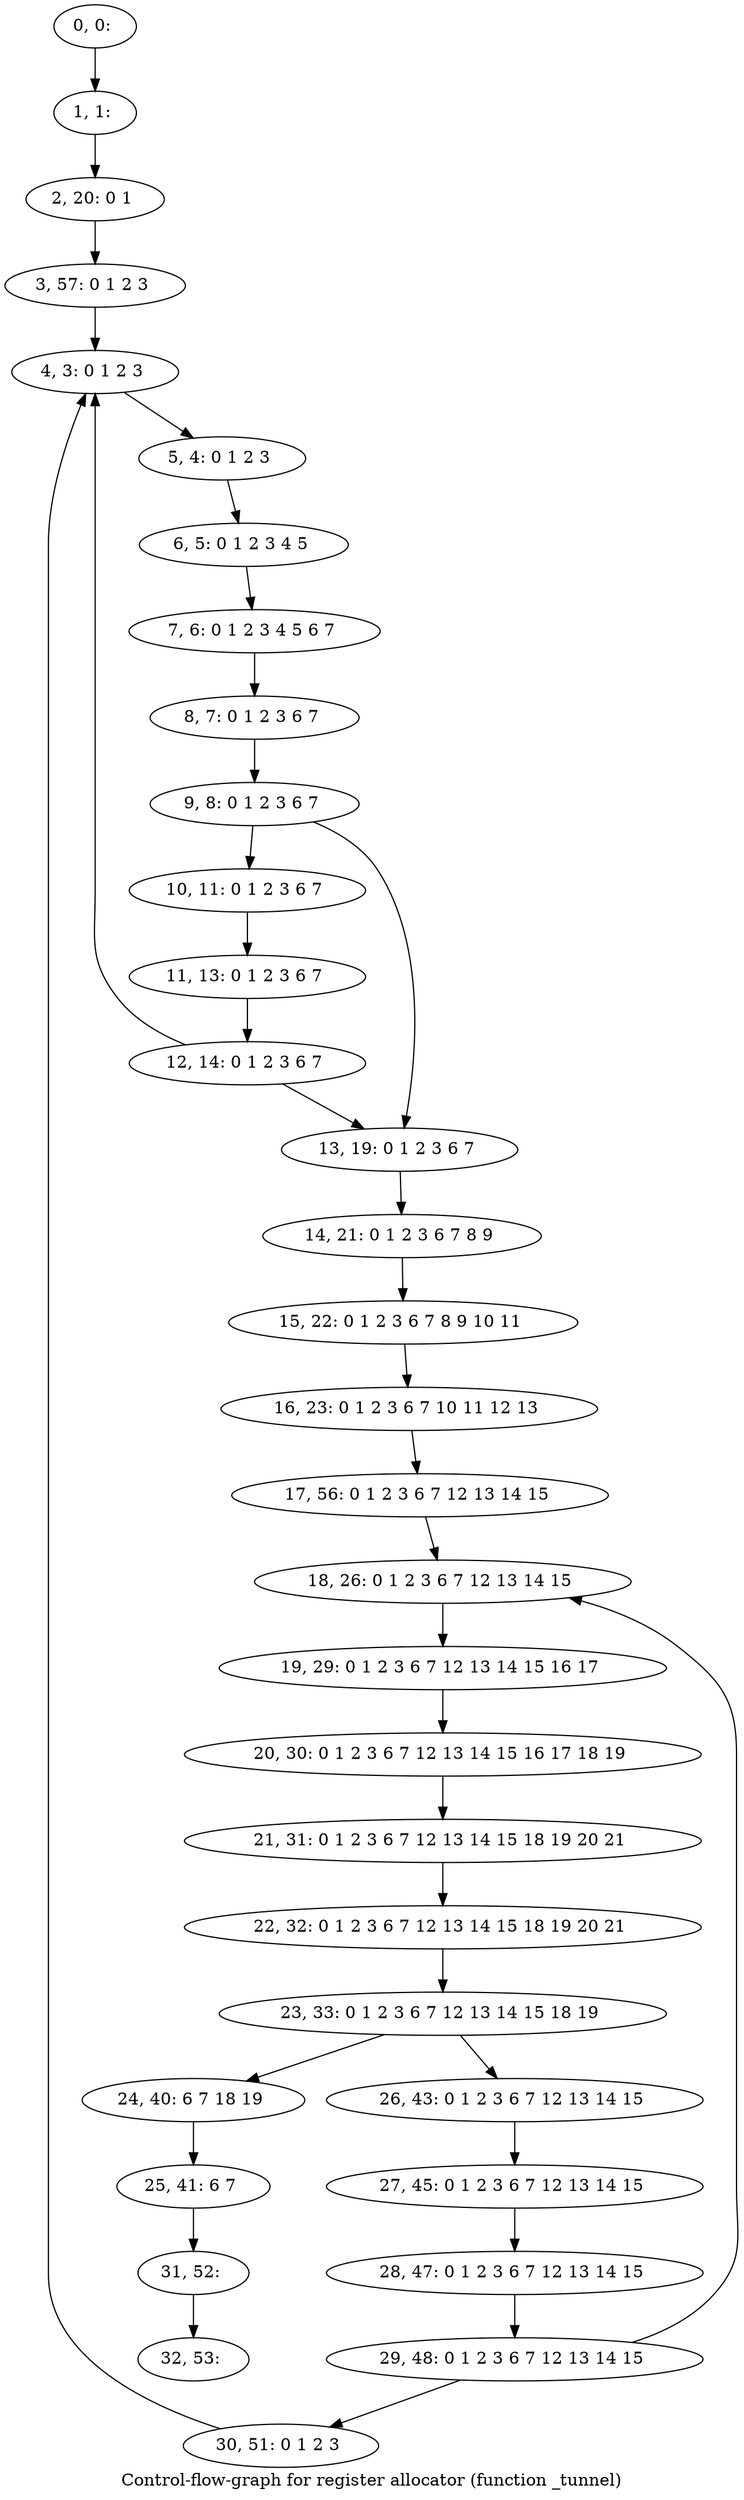 digraph G {
graph [label="Control-flow-graph for register allocator (function _tunnel)"]
0[label="0, 0: "];
1[label="1, 1: "];
2[label="2, 20: 0 1 "];
3[label="3, 57: 0 1 2 3 "];
4[label="4, 3: 0 1 2 3 "];
5[label="5, 4: 0 1 2 3 "];
6[label="6, 5: 0 1 2 3 4 5 "];
7[label="7, 6: 0 1 2 3 4 5 6 7 "];
8[label="8, 7: 0 1 2 3 6 7 "];
9[label="9, 8: 0 1 2 3 6 7 "];
10[label="10, 11: 0 1 2 3 6 7 "];
11[label="11, 13: 0 1 2 3 6 7 "];
12[label="12, 14: 0 1 2 3 6 7 "];
13[label="13, 19: 0 1 2 3 6 7 "];
14[label="14, 21: 0 1 2 3 6 7 8 9 "];
15[label="15, 22: 0 1 2 3 6 7 8 9 10 11 "];
16[label="16, 23: 0 1 2 3 6 7 10 11 12 13 "];
17[label="17, 56: 0 1 2 3 6 7 12 13 14 15 "];
18[label="18, 26: 0 1 2 3 6 7 12 13 14 15 "];
19[label="19, 29: 0 1 2 3 6 7 12 13 14 15 16 17 "];
20[label="20, 30: 0 1 2 3 6 7 12 13 14 15 16 17 18 19 "];
21[label="21, 31: 0 1 2 3 6 7 12 13 14 15 18 19 20 21 "];
22[label="22, 32: 0 1 2 3 6 7 12 13 14 15 18 19 20 21 "];
23[label="23, 33: 0 1 2 3 6 7 12 13 14 15 18 19 "];
24[label="24, 40: 6 7 18 19 "];
25[label="25, 41: 6 7 "];
26[label="26, 43: 0 1 2 3 6 7 12 13 14 15 "];
27[label="27, 45: 0 1 2 3 6 7 12 13 14 15 "];
28[label="28, 47: 0 1 2 3 6 7 12 13 14 15 "];
29[label="29, 48: 0 1 2 3 6 7 12 13 14 15 "];
30[label="30, 51: 0 1 2 3 "];
31[label="31, 52: "];
32[label="32, 53: "];
0->1 ;
1->2 ;
2->3 ;
3->4 ;
4->5 ;
5->6 ;
6->7 ;
7->8 ;
8->9 ;
9->10 ;
9->13 ;
10->11 ;
11->12 ;
12->13 ;
12->4 ;
13->14 ;
14->15 ;
15->16 ;
16->17 ;
17->18 ;
18->19 ;
19->20 ;
20->21 ;
21->22 ;
22->23 ;
23->24 ;
23->26 ;
24->25 ;
25->31 ;
26->27 ;
27->28 ;
28->29 ;
29->30 ;
29->18 ;
30->4 ;
31->32 ;
}
